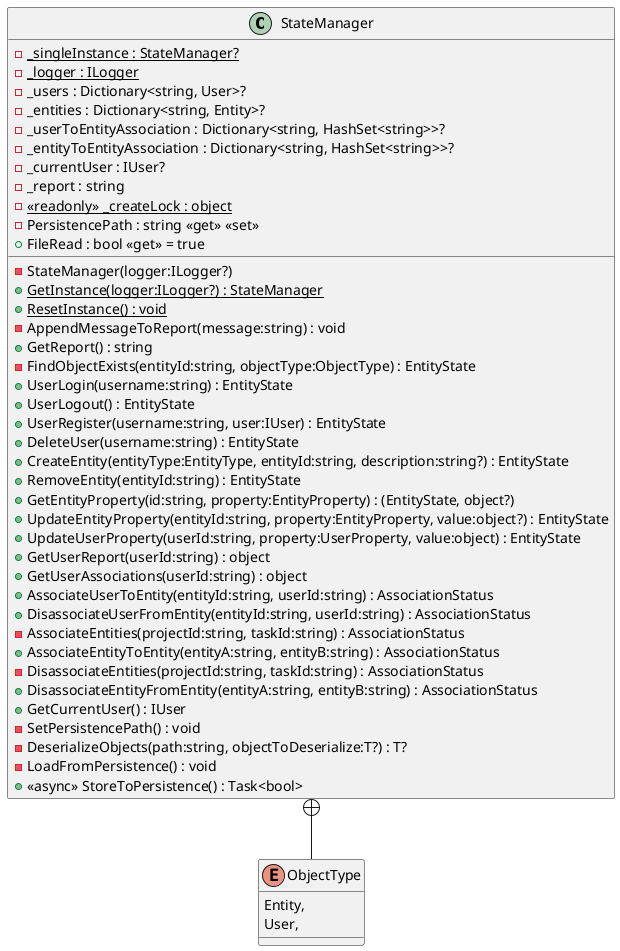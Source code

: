 @startuml
class StateManager {
    - StateManager(logger:ILogger?)
    + {static} GetInstance(logger:ILogger?) : StateManager
    + {static} ResetInstance() : void
    - AppendMessageToReport(message:string) : void
    + GetReport() : string
    - FindObjectExists(entityId:string, objectType:ObjectType) : EntityState
    + UserLogin(username:string) : EntityState
    + UserLogout() : EntityState
    + UserRegister(username:string, user:IUser) : EntityState
    + DeleteUser(username:string) : EntityState
    + CreateEntity(entityType:EntityType, entityId:string, description:string?) : EntityState
    + RemoveEntity(entityId:string) : EntityState
    + GetEntityProperty(id:string, property:EntityProperty) : (EntityState, object?)
    + UpdateEntityProperty(entityId:string, property:EntityProperty, value:object?) : EntityState
    + UpdateUserProperty(userId:string, property:UserProperty, value:object) : EntityState
    + GetUserReport(userId:string) : object
    + GetUserAssociations(userId:string) : object
    + AssociateUserToEntity(entityId:string, userId:string) : AssociationStatus
    + DisassociateUserFromEntity(entityId:string, userId:string) : AssociationStatus
    - AssociateEntities(projectId:string, taskId:string) : AssociationStatus
    + AssociateEntityToEntity(entityA:string, entityB:string) : AssociationStatus
    - DisassociateEntities(projectId:string, taskId:string) : AssociationStatus
    + DisassociateEntityFromEntity(entityA:string, entityB:string) : AssociationStatus
    + GetCurrentUser() : IUser
    - SetPersistencePath() : void
    - DeserializeObjects(path:string, objectToDeserialize:T?) : T?
    - LoadFromPersistence() : void
    + <<async>> StoreToPersistence() : Task<bool>
    - {static} _singleInstance : StateManager?
    - {static} _logger : ILogger
    - _users : Dictionary<string, User>?
    - _entities : Dictionary<string, Entity>?
    - _userToEntityAssociation : Dictionary<string, HashSet<string>>?
    - _entityToEntityAssociation : Dictionary<string, HashSet<string>>?
    - _currentUser : IUser?
    - _report : string
    - {static} <<readonly>> _createLock : object
    - PersistencePath : string <<get>> <<set>>
    + FileRead : bool <<get>> = true
}
enum ObjectType {
    Entity,
    User,
}
StateManager +-- ObjectType
@enduml
